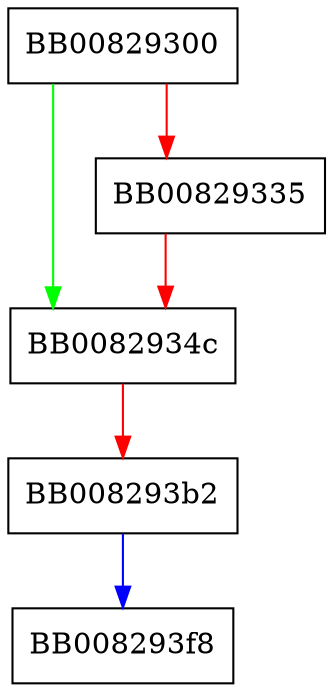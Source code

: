 digraph FUN_00829300 {
  node [shape="box"];
  graph [splines=ortho];
  BB00829300 -> BB0082934c [color="green"];
  BB00829300 -> BB00829335 [color="red"];
  BB00829335 -> BB0082934c [color="red"];
  BB0082934c -> BB008293b2 [color="red"];
  BB008293b2 -> BB008293f8 [color="blue"];
}